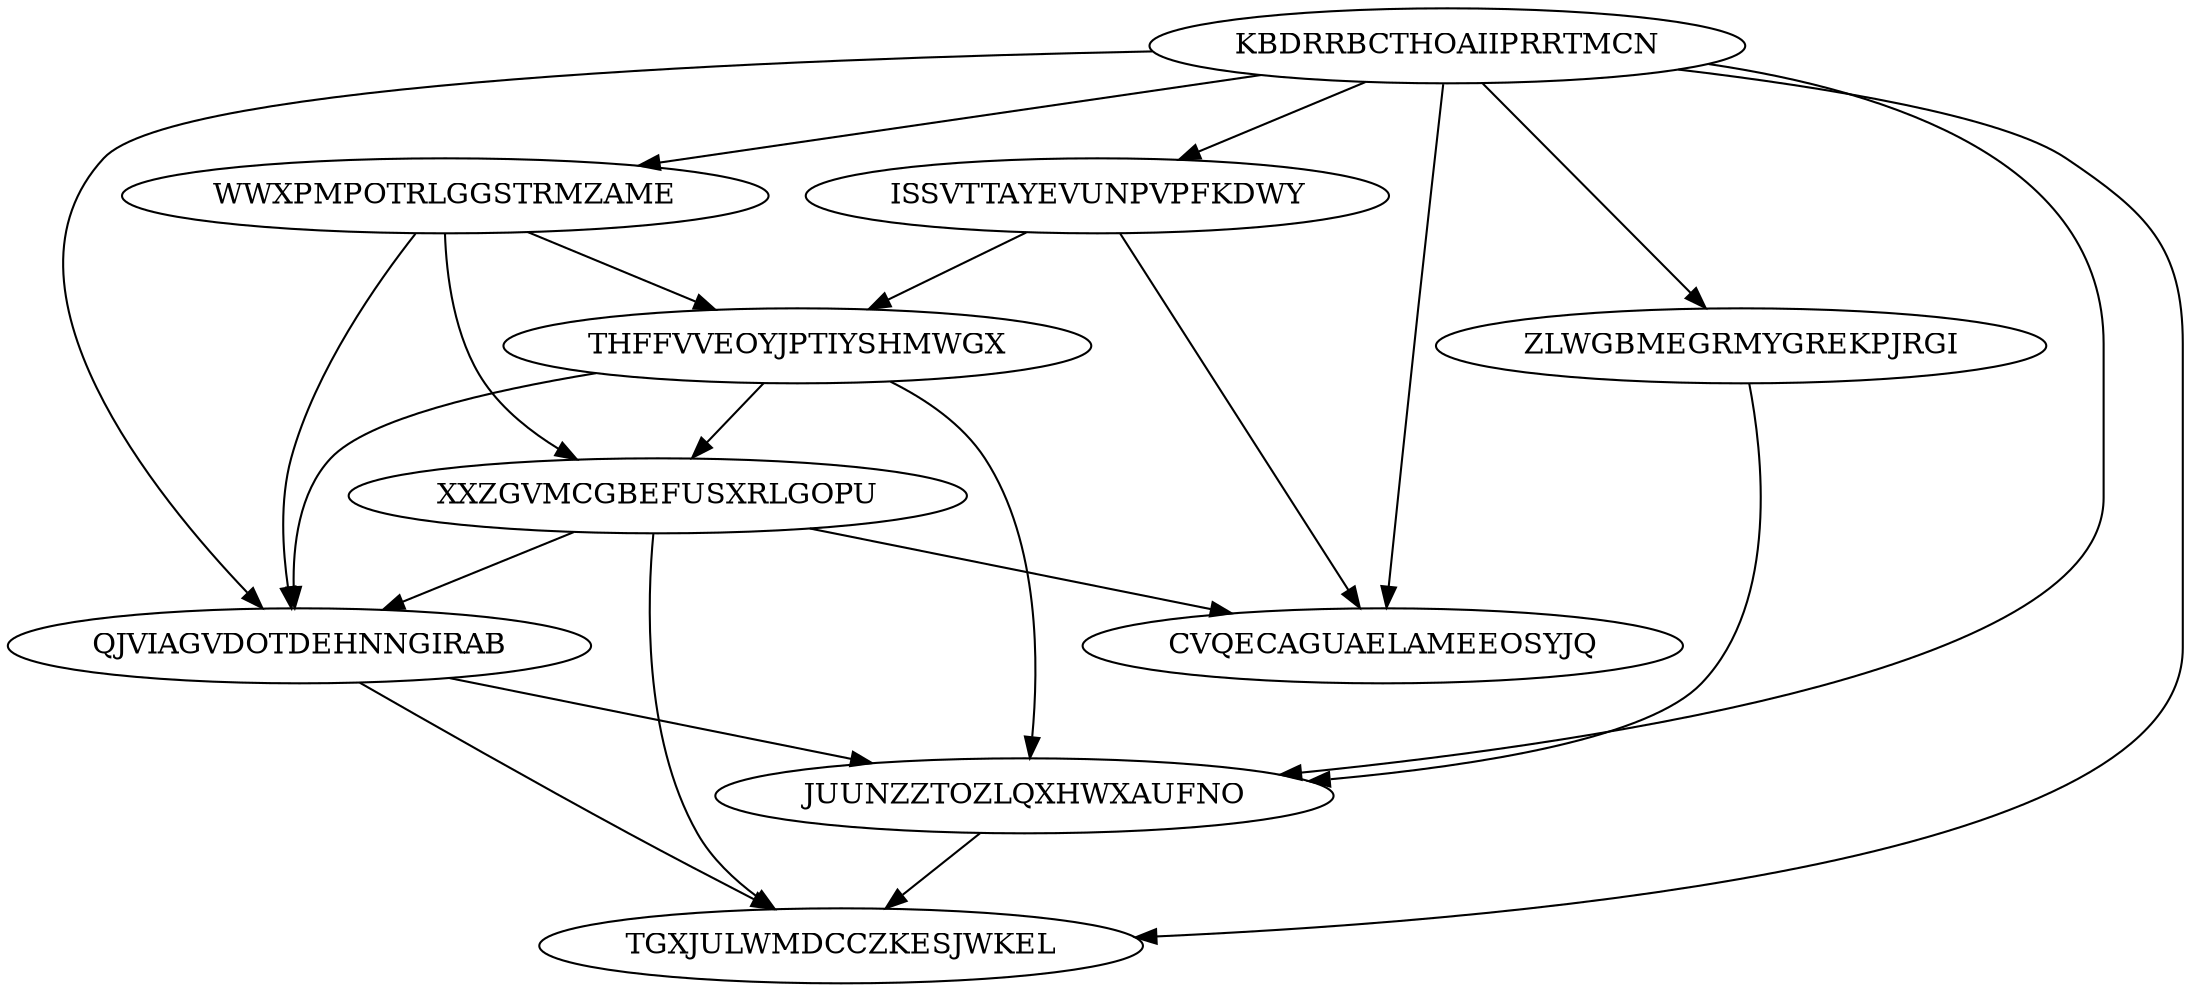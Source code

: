 digraph "N10M22" {
	KBDRRBCTHOAIIPRRTMCN			[Weight=10, Start=0, Processor=1];
	ISSVTTAYEVUNPVPFKDWY			[Weight=12, Start=10, Processor=1];
	WWXPMPOTRLGGSTRMZAME			[Weight=12, Start=22, Processor=1];
	THFFVVEOYJPTIYSHMWGX			[Weight=14, Start=34, Processor=1];
	ZLWGBMEGRMYGREKPJRGI			[Weight=20, Start=22, Processor=2];
	XXZGVMCGBEFUSXRLGOPU			[Weight=15, Start=48, Processor=1];
	QJVIAGVDOTDEHNNGIRAB			[Weight=13, Start=63, Processor=1];
	JUUNZZTOZLQXHWXAUFNO			[Weight=11, Start=76, Processor=1];
	CVQECAGUAELAMEEOSYJQ			[Weight=12, Start=77, Processor=2];
	TGXJULWMDCCZKESJWKEL			[Weight=15, Start=87, Processor=1];
	KBDRRBCTHOAIIPRRTMCN -> ZLWGBMEGRMYGREKPJRGI		[Weight=12];
	THFFVVEOYJPTIYSHMWGX -> QJVIAGVDOTDEHNNGIRAB		[Weight=19];
	WWXPMPOTRLGGSTRMZAME -> QJVIAGVDOTDEHNNGIRAB		[Weight=20];
	KBDRRBCTHOAIIPRRTMCN -> QJVIAGVDOTDEHNNGIRAB		[Weight=18];
	XXZGVMCGBEFUSXRLGOPU -> CVQECAGUAELAMEEOSYJQ		[Weight=14];
	KBDRRBCTHOAIIPRRTMCN -> CVQECAGUAELAMEEOSYJQ		[Weight=12];
	XXZGVMCGBEFUSXRLGOPU -> TGXJULWMDCCZKESJWKEL		[Weight=15];
	KBDRRBCTHOAIIPRRTMCN -> ISSVTTAYEVUNPVPFKDWY		[Weight=16];
	KBDRRBCTHOAIIPRRTMCN -> JUUNZZTOZLQXHWXAUFNO		[Weight=17];
	JUUNZZTOZLQXHWXAUFNO -> TGXJULWMDCCZKESJWKEL		[Weight=10];
	THFFVVEOYJPTIYSHMWGX -> XXZGVMCGBEFUSXRLGOPU		[Weight=15];
	KBDRRBCTHOAIIPRRTMCN -> TGXJULWMDCCZKESJWKEL		[Weight=11];
	WWXPMPOTRLGGSTRMZAME -> XXZGVMCGBEFUSXRLGOPU		[Weight=11];
	XXZGVMCGBEFUSXRLGOPU -> QJVIAGVDOTDEHNNGIRAB		[Weight=14];
	QJVIAGVDOTDEHNNGIRAB -> TGXJULWMDCCZKESJWKEL		[Weight=10];
	ISSVTTAYEVUNPVPFKDWY -> THFFVVEOYJPTIYSHMWGX		[Weight=17];
	WWXPMPOTRLGGSTRMZAME -> THFFVVEOYJPTIYSHMWGX		[Weight=20];
	THFFVVEOYJPTIYSHMWGX -> JUUNZZTOZLQXHWXAUFNO		[Weight=15];
	ISSVTTAYEVUNPVPFKDWY -> CVQECAGUAELAMEEOSYJQ		[Weight=14];
	QJVIAGVDOTDEHNNGIRAB -> JUUNZZTOZLQXHWXAUFNO		[Weight=19];
	KBDRRBCTHOAIIPRRTMCN -> WWXPMPOTRLGGSTRMZAME		[Weight=14];
	ZLWGBMEGRMYGREKPJRGI -> JUUNZZTOZLQXHWXAUFNO		[Weight=11];
}
